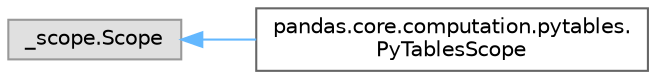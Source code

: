 digraph "Graphical Class Hierarchy"
{
 // LATEX_PDF_SIZE
  bgcolor="transparent";
  edge [fontname=Helvetica,fontsize=10,labelfontname=Helvetica,labelfontsize=10];
  node [fontname=Helvetica,fontsize=10,shape=box,height=0.2,width=0.4];
  rankdir="LR";
  Node0 [id="Node000000",label="_scope.Scope",height=0.2,width=0.4,color="grey60", fillcolor="#E0E0E0", style="filled",tooltip=" "];
  Node0 -> Node1 [id="edge2811_Node000000_Node000001",dir="back",color="steelblue1",style="solid",tooltip=" "];
  Node1 [id="Node000001",label="pandas.core.computation.pytables.\lPyTablesScope",height=0.2,width=0.4,color="grey40", fillcolor="white", style="filled",URL="$d1/db1/classpandas_1_1core_1_1computation_1_1pytables_1_1PyTablesScope.html",tooltip=" "];
}
